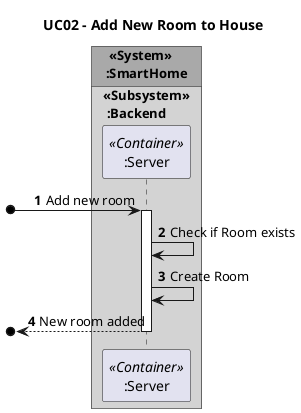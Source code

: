 @startuml
'https://plantuml.com/sequence-diagram
autonumber
title UC02 - Add New Room to House

autonumber

!pragma teoz true
box " <<System>>\n:SmartHome" #DarkGrey
box "<<Subsystem>>\n :Backend" #LightGrey
  participant ":Server" as server <<Container>>
end box

[o->server: Add new room
activate server
server->server: Check if Room exists
server->server: Create Room
[o<--server: New room added
deactivate server
@enduml